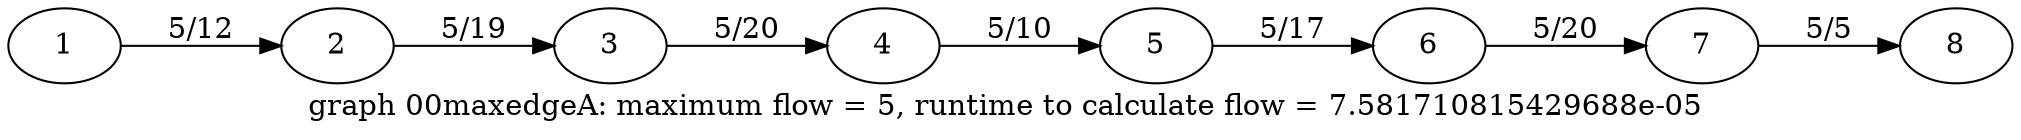digraph g{

rankdir = LR

1 -> 2 [label = " 5/12 "];
2 -> 3 [label = " 5/19 "];
3 -> 4 [label = " 5/20 "];
4 -> 5 [label = " 5/10 "];
5 -> 6 [label = " 5/17 "];
6 -> 7 [label = " 5/20 "];
7 -> 8 [label = " 5/5 "];

label = "graph 00maxedgeA: maximum flow = 5, runtime to calculate flow = 7.581710815429688e-05 "
}